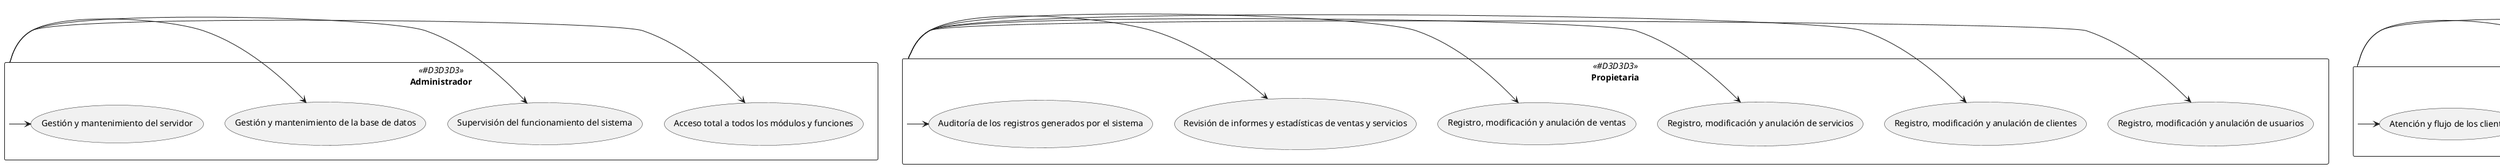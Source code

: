 @startuml
!define RECTANGLE_COLOR #D3D3D3

actor Administrador
actor Propietaria
actor Funcionaria

rectangle "Administrador" <<RECTANGLE_COLOR>> {
  Administrador -> (Acceso total a todos los módulos y funciones)
  Administrador -> (Supervisión del funcionamiento del sistema)
  Administrador -> (Gestión y mantenimiento de la base de datos)
  Administrador -> (Gestión y mantenimiento del servidor)
}

rectangle "Propietaria" <<RECTANGLE_COLOR>> {
  Propietaria -> (Registro, modificación y anulación de usuarios)
  Propietaria -> (Registro, modificación y anulación de clientes)
  Propietaria -> (Registro, modificación y anulación de servicios)
  Propietaria -> (Registro, modificación y anulación de ventas)
  Propietaria -> (Revisión de informes y estadísticas de ventas y servicios)
  Propietaria -> (Auditoría de los registros generados por el sistema)
}

rectangle "Funcionaria" <<RECTANGLE_COLOR>> {
  Funcionaria -> (Registro y modificación de clientes)
  Funcionaria -> (Registro y modificación de ventas)
  Funcionaria -> (Atención y flujo de los clientes)
}

@enduml
